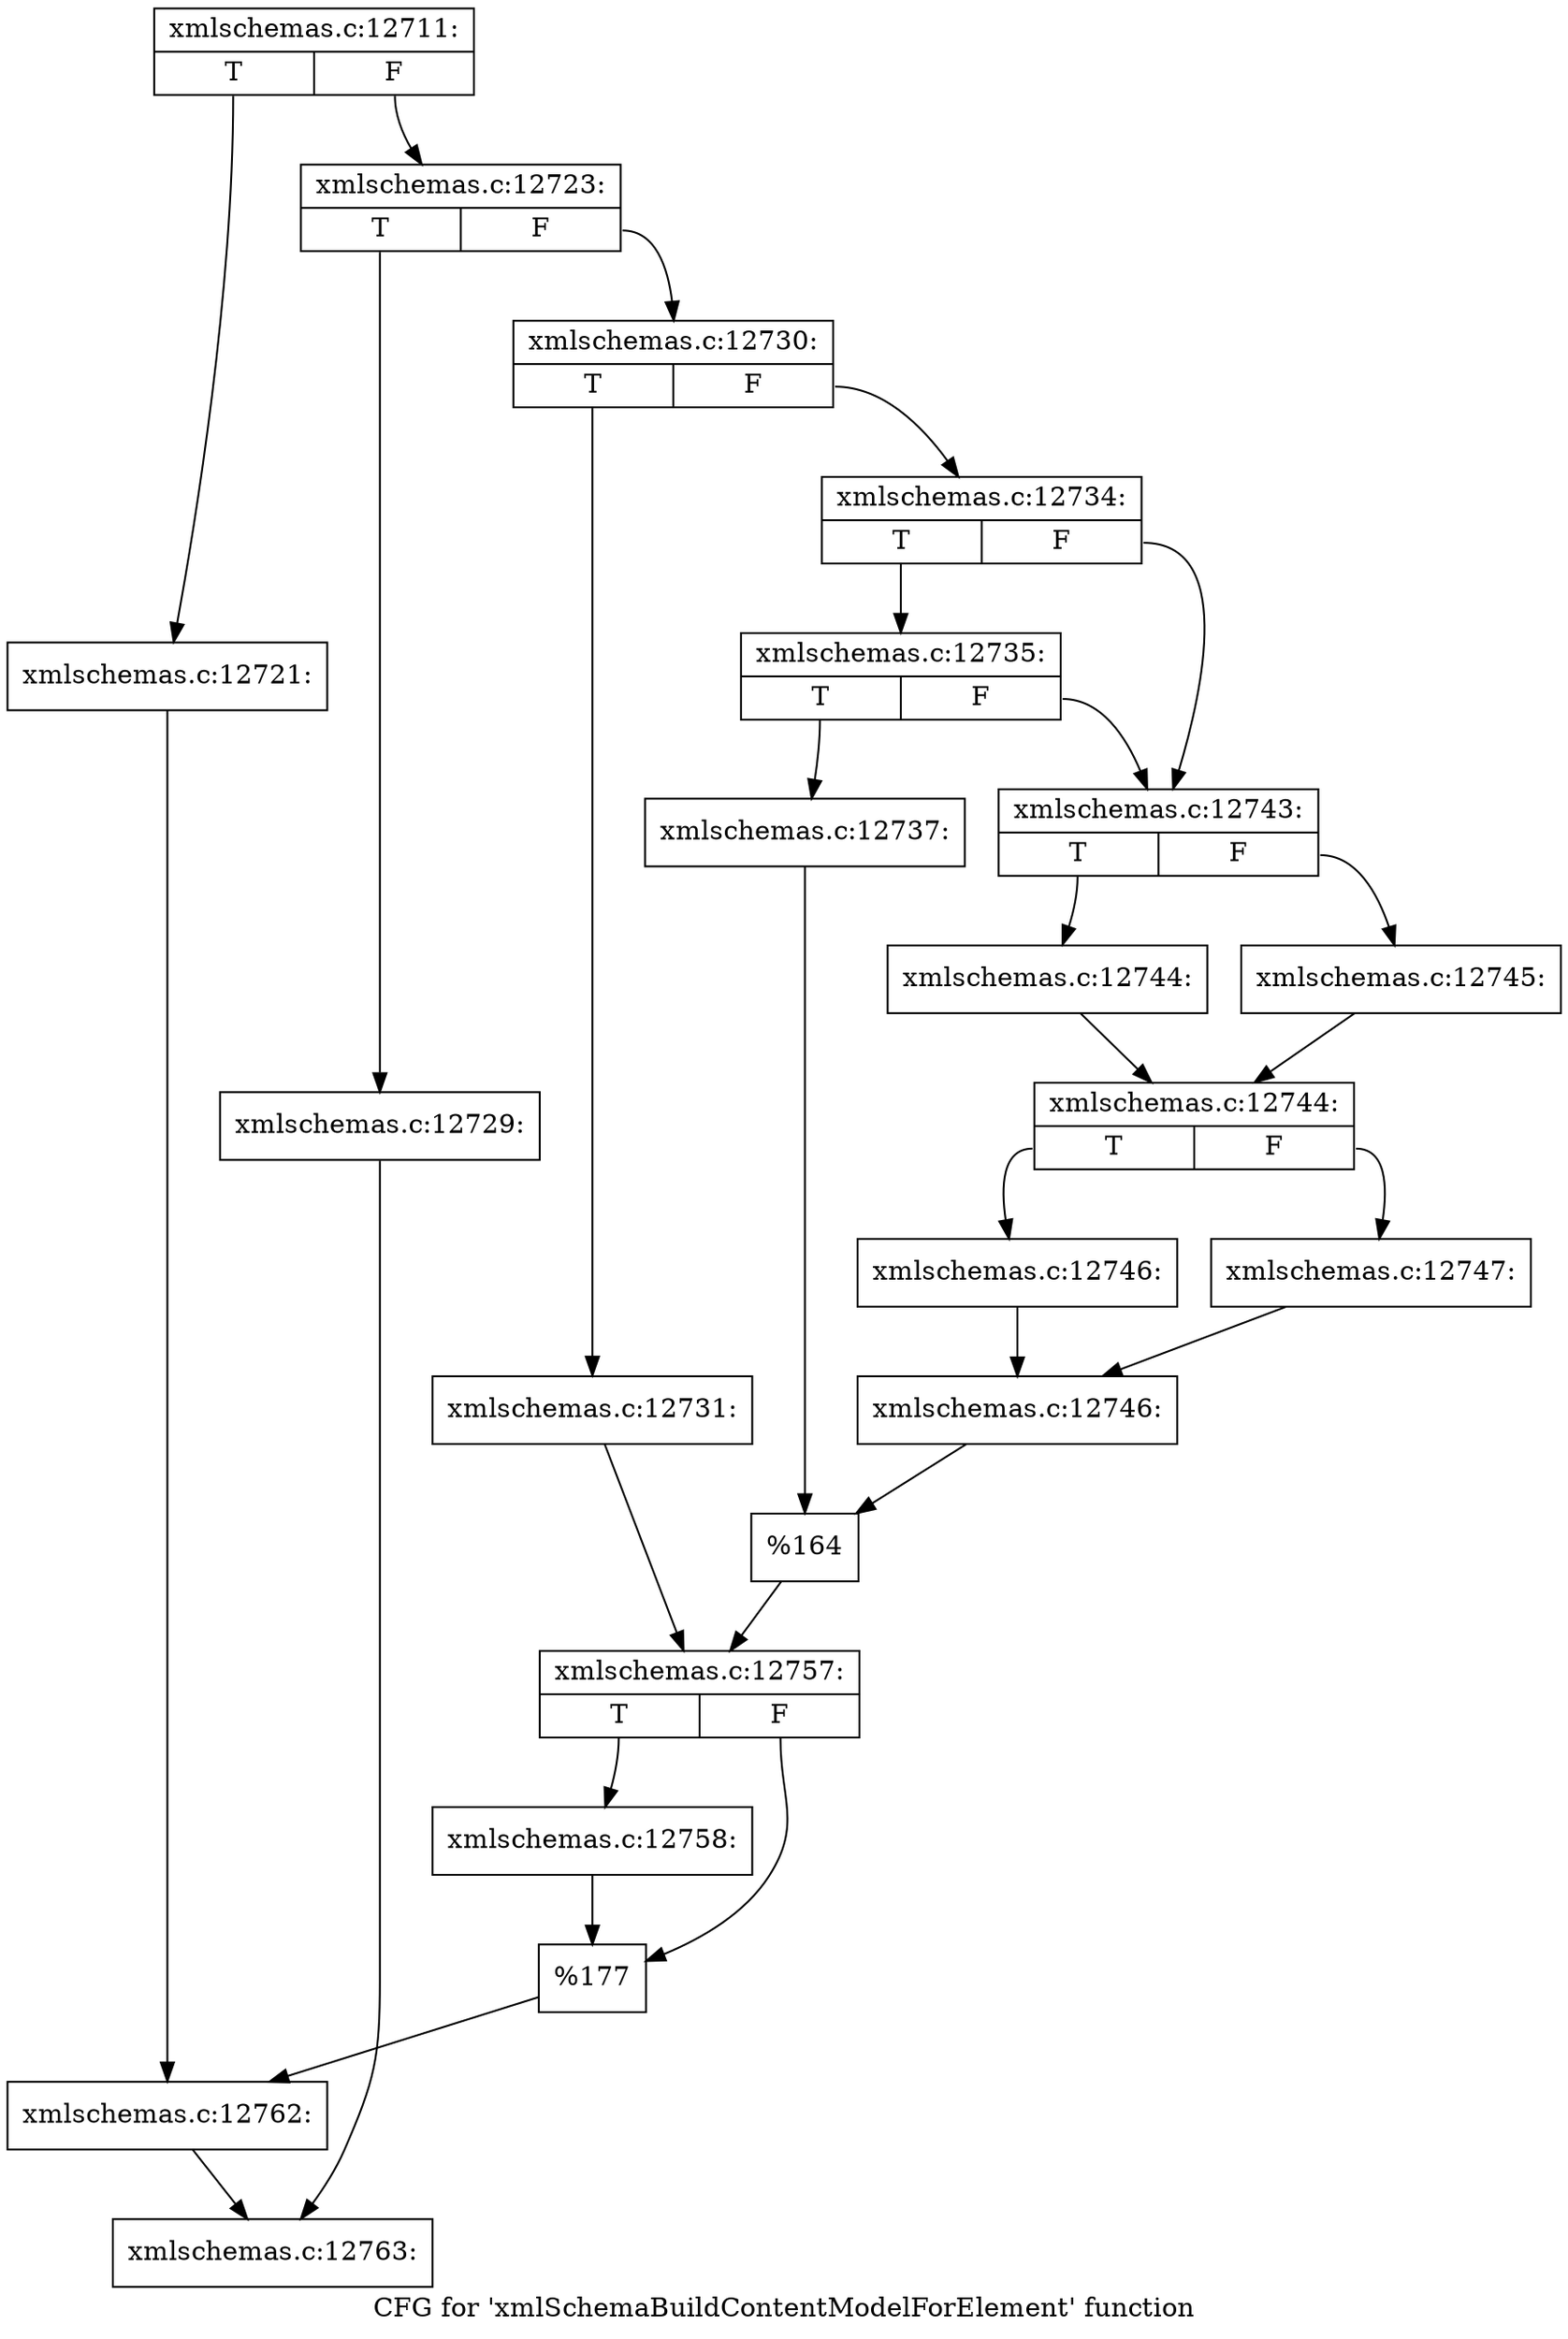 digraph "CFG for 'xmlSchemaBuildContentModelForElement' function" {
	label="CFG for 'xmlSchemaBuildContentModelForElement' function";

	Node0x55d0261473d0 [shape=record,label="{xmlschemas.c:12711:|{<s0>T|<s1>F}}"];
	Node0x55d0261473d0:s0 -> Node0x55d0266305c0;
	Node0x55d0261473d0:s1 -> Node0x55d026630660;
	Node0x55d0266305c0 [shape=record,label="{xmlschemas.c:12721:}"];
	Node0x55d0266305c0 -> Node0x55d026630610;
	Node0x55d026630660 [shape=record,label="{xmlschemas.c:12723:|{<s0>T|<s1>F}}"];
	Node0x55d026630660:s0 -> Node0x55d026631880;
	Node0x55d026630660:s1 -> Node0x55d0266318d0;
	Node0x55d026631880 [shape=record,label="{xmlschemas.c:12729:}"];
	Node0x55d026631880 -> Node0x55d026147420;
	Node0x55d0266318d0 [shape=record,label="{xmlschemas.c:12730:|{<s0>T|<s1>F}}"];
	Node0x55d0266318d0:s0 -> Node0x55d026631f10;
	Node0x55d0266318d0:s1 -> Node0x55d026631fb0;
	Node0x55d026631f10 [shape=record,label="{xmlschemas.c:12731:}"];
	Node0x55d026631f10 -> Node0x55d026631f60;
	Node0x55d026631fb0 [shape=record,label="{xmlschemas.c:12734:|{<s0>T|<s1>F}}"];
	Node0x55d026631fb0:s0 -> Node0x55d0266332c0;
	Node0x55d026631fb0:s1 -> Node0x55d026633270;
	Node0x55d0266332c0 [shape=record,label="{xmlschemas.c:12735:|{<s0>T|<s1>F}}"];
	Node0x55d0266332c0:s0 -> Node0x55d0266331d0;
	Node0x55d0266332c0:s1 -> Node0x55d026633270;
	Node0x55d0266331d0 [shape=record,label="{xmlschemas.c:12737:}"];
	Node0x55d0266331d0 -> Node0x55d026633220;
	Node0x55d026633270 [shape=record,label="{xmlschemas.c:12743:|{<s0>T|<s1>F}}"];
	Node0x55d026633270:s0 -> Node0x55d026635a60;
	Node0x55d026633270:s1 -> Node0x55d026635ab0;
	Node0x55d026635a60 [shape=record,label="{xmlschemas.c:12744:}"];
	Node0x55d026635a60 -> Node0x55d026635b00;
	Node0x55d026635ab0 [shape=record,label="{xmlschemas.c:12745:}"];
	Node0x55d026635ab0 -> Node0x55d026635b00;
	Node0x55d026635b00 [shape=record,label="{xmlschemas.c:12744:|{<s0>T|<s1>F}}"];
	Node0x55d026635b00:s0 -> Node0x55d026636610;
	Node0x55d026635b00:s1 -> Node0x55d026636660;
	Node0x55d026636610 [shape=record,label="{xmlschemas.c:12746:}"];
	Node0x55d026636610 -> Node0x55d0266366b0;
	Node0x55d026636660 [shape=record,label="{xmlschemas.c:12747:}"];
	Node0x55d026636660 -> Node0x55d0266366b0;
	Node0x55d0266366b0 [shape=record,label="{xmlschemas.c:12746:}"];
	Node0x55d0266366b0 -> Node0x55d026633220;
	Node0x55d026633220 [shape=record,label="{%164}"];
	Node0x55d026633220 -> Node0x55d026631f60;
	Node0x55d026631f60 [shape=record,label="{xmlschemas.c:12757:|{<s0>T|<s1>F}}"];
	Node0x55d026631f60:s0 -> Node0x55d026639260;
	Node0x55d026631f60:s1 -> Node0x55d0266392b0;
	Node0x55d026639260 [shape=record,label="{xmlschemas.c:12758:}"];
	Node0x55d026639260 -> Node0x55d0266392b0;
	Node0x55d0266392b0 [shape=record,label="{%177}"];
	Node0x55d0266392b0 -> Node0x55d026630610;
	Node0x55d026630610 [shape=record,label="{xmlschemas.c:12762:}"];
	Node0x55d026630610 -> Node0x55d026147420;
	Node0x55d026147420 [shape=record,label="{xmlschemas.c:12763:}"];
}
